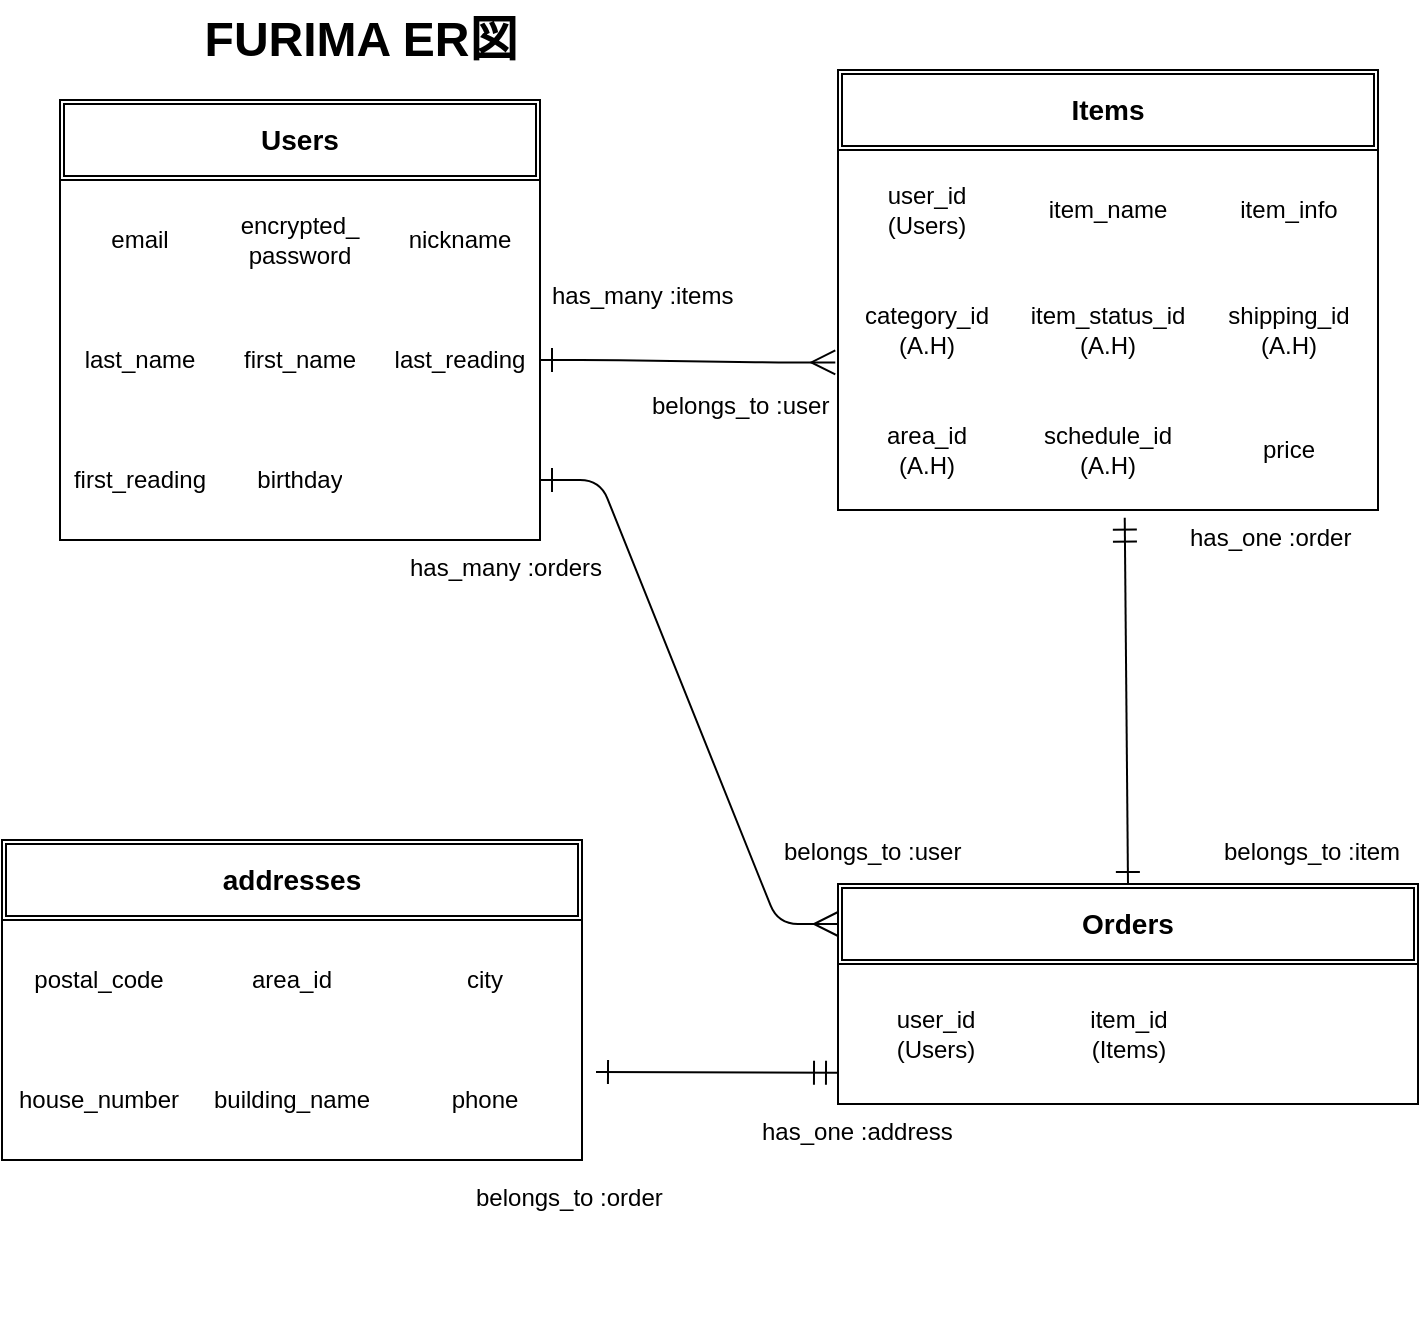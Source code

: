 <mxfile>
    <diagram id="2zcKXW8fC0FwvrSc-nui" name="ページ1">
        <mxGraphModel dx="1139" dy="660" grid="1" gridSize="11" guides="1" tooltips="1" connect="1" arrows="1" fold="1" page="1" pageScale="1" pageWidth="827" pageHeight="1169" math="0" shadow="0">
            <root>
                <mxCell id="0"/>
                <mxCell id="1" parent="0"/>
                <mxCell id="104" value="" style="group" parent="1" vertex="1" connectable="0">
                    <mxGeometry x="40" y="70" width="380" height="250" as="geometry"/>
                </mxCell>
                <mxCell id="90" value="" style="shape=table;html=1;whiteSpace=wrap;startSize=0;container=1;collapsible=0;childLayout=tableLayout;columnLines=0;rowLines=0;" parent="104" vertex="1">
                    <mxGeometry y="40" width="240" height="180" as="geometry"/>
                </mxCell>
                <mxCell id="91" value="" style="shape=partialRectangle;html=1;whiteSpace=wrap;collapsible=0;dropTarget=0;pointerEvents=0;fillColor=none;top=0;left=0;bottom=0;right=0;points=[[0,0.5],[1,0.5]];portConstraint=eastwest;" parent="90" vertex="1">
                    <mxGeometry width="240" height="60" as="geometry"/>
                </mxCell>
                <mxCell id="92" value="email" style="shape=partialRectangle;html=1;whiteSpace=wrap;connectable=0;fillColor=none;top=0;left=0;bottom=0;right=0;overflow=hidden;" parent="91" vertex="1">
                    <mxGeometry width="80" height="60" as="geometry"/>
                </mxCell>
                <mxCell id="93" value="encrypted_&lt;br&gt;password" style="shape=partialRectangle;html=1;whiteSpace=wrap;connectable=0;fillColor=none;top=0;left=0;bottom=0;right=0;overflow=hidden;" parent="91" vertex="1">
                    <mxGeometry x="80" width="80" height="60" as="geometry"/>
                </mxCell>
                <mxCell id="94" value="nickname" style="shape=partialRectangle;html=1;whiteSpace=wrap;connectable=0;fillColor=none;top=0;left=0;bottom=0;right=0;overflow=hidden;" parent="91" vertex="1">
                    <mxGeometry x="160" width="80" height="60" as="geometry"/>
                </mxCell>
                <mxCell id="95" value="" style="shape=partialRectangle;html=1;whiteSpace=wrap;collapsible=0;dropTarget=0;pointerEvents=0;fillColor=none;top=0;left=0;bottom=0;right=0;points=[[0,0.5],[1,0.5]];portConstraint=eastwest;" parent="90" vertex="1">
                    <mxGeometry y="60" width="240" height="60" as="geometry"/>
                </mxCell>
                <mxCell id="96" value="last_name" style="shape=partialRectangle;html=1;whiteSpace=wrap;connectable=0;fillColor=none;top=0;left=0;bottom=0;right=0;overflow=hidden;" parent="95" vertex="1">
                    <mxGeometry width="80" height="60" as="geometry"/>
                </mxCell>
                <mxCell id="97" value="first_name" style="shape=partialRectangle;html=1;whiteSpace=wrap;connectable=0;fillColor=none;top=0;left=0;bottom=0;right=0;overflow=hidden;" parent="95" vertex="1">
                    <mxGeometry x="80" width="80" height="60" as="geometry"/>
                </mxCell>
                <mxCell id="98" value="last_reading" style="shape=partialRectangle;html=1;whiteSpace=wrap;connectable=0;fillColor=none;top=0;left=0;bottom=0;right=0;overflow=hidden;" parent="95" vertex="1">
                    <mxGeometry x="160" width="80" height="60" as="geometry"/>
                </mxCell>
                <mxCell id="99" value="" style="shape=partialRectangle;html=1;whiteSpace=wrap;collapsible=0;dropTarget=0;pointerEvents=0;fillColor=none;top=0;left=0;bottom=0;right=0;points=[[0,0.5],[1,0.5]];portConstraint=eastwest;" parent="90" vertex="1">
                    <mxGeometry y="120" width="240" height="60" as="geometry"/>
                </mxCell>
                <mxCell id="100" value="first_reading" style="shape=partialRectangle;html=1;whiteSpace=wrap;connectable=0;fillColor=none;top=0;left=0;bottom=0;right=0;overflow=hidden;" parent="99" vertex="1">
                    <mxGeometry width="80" height="60" as="geometry"/>
                </mxCell>
                <mxCell id="101" value="birthday" style="shape=partialRectangle;html=1;whiteSpace=wrap;connectable=0;fillColor=none;top=0;left=0;bottom=0;right=0;overflow=hidden;" parent="99" vertex="1">
                    <mxGeometry x="80" width="80" height="60" as="geometry"/>
                </mxCell>
                <mxCell id="102" value="" style="shape=partialRectangle;html=1;whiteSpace=wrap;connectable=0;fillColor=none;top=0;left=0;bottom=0;right=0;overflow=hidden;" parent="99" vertex="1">
                    <mxGeometry x="160" width="80" height="60" as="geometry"/>
                </mxCell>
                <mxCell id="103" value="Users" style="shape=ext;double=1;rounded=0;whiteSpace=wrap;html=1;fontSize=14;fontStyle=1" parent="104" vertex="1">
                    <mxGeometry width="240" height="40" as="geometry"/>
                </mxCell>
                <mxCell id="153" value="has_many :items" style="text;strokeColor=none;fillColor=none;spacingLeft=4;spacingRight=4;overflow=hidden;rotatable=0;points=[[0,0.5],[1,0.5]];portConstraint=eastwest;fontSize=12;" parent="104" vertex="1">
                    <mxGeometry x="240" y="84" width="112" height="30" as="geometry"/>
                </mxCell>
                <mxCell id="154" value="belongs_to :user" style="text;strokeColor=none;fillColor=none;spacingLeft=4;spacingRight=4;overflow=hidden;rotatable=0;points=[[0,0.5],[1,0.5]];portConstraint=eastwest;fontSize=12;fontStyle=0" parent="104" vertex="1">
                    <mxGeometry x="290" y="139" width="112" height="30" as="geometry"/>
                </mxCell>
                <mxCell id="156" value="has_many :orders" style="text;strokeColor=none;fillColor=none;spacingLeft=4;spacingRight=4;overflow=hidden;rotatable=0;points=[[0,0.5],[1,0.5]];portConstraint=eastwest;fontSize=12;" parent="104" vertex="1">
                    <mxGeometry x="169" y="220" width="112" height="30" as="geometry"/>
                </mxCell>
                <mxCell id="105" value="" style="group" parent="1" vertex="1" connectable="0">
                    <mxGeometry x="429" y="55" width="270" height="220" as="geometry"/>
                </mxCell>
                <mxCell id="106" value="" style="shape=table;html=1;whiteSpace=wrap;startSize=0;container=1;collapsible=0;childLayout=tableLayout;columnLines=0;rowLines=0;" parent="105" vertex="1">
                    <mxGeometry y="40" width="270" height="180" as="geometry"/>
                </mxCell>
                <mxCell id="107" value="" style="shape=partialRectangle;html=1;whiteSpace=wrap;collapsible=0;dropTarget=0;pointerEvents=0;fillColor=none;top=0;left=0;bottom=0;right=0;points=[[0,0.5],[1,0.5]];portConstraint=eastwest;" parent="106" vertex="1">
                    <mxGeometry width="270" height="60" as="geometry"/>
                </mxCell>
                <mxCell id="108" value="user_id&lt;br&gt;(Users)" style="shape=partialRectangle;html=1;whiteSpace=wrap;connectable=0;fillColor=none;top=0;left=0;bottom=0;right=0;overflow=hidden;" parent="107" vertex="1">
                    <mxGeometry width="89" height="60" as="geometry"/>
                </mxCell>
                <mxCell id="109" value="item_name" style="shape=partialRectangle;html=1;whiteSpace=wrap;connectable=0;fillColor=none;top=0;left=0;bottom=0;right=0;overflow=hidden;" parent="107" vertex="1">
                    <mxGeometry x="89" width="92" height="60" as="geometry"/>
                </mxCell>
                <mxCell id="110" value="item_info" style="shape=partialRectangle;html=1;whiteSpace=wrap;connectable=0;fillColor=none;top=0;left=0;bottom=0;right=0;overflow=hidden;" parent="107" vertex="1">
                    <mxGeometry x="181" width="89" height="60" as="geometry"/>
                </mxCell>
                <mxCell id="111" value="" style="shape=partialRectangle;html=1;whiteSpace=wrap;collapsible=0;dropTarget=0;pointerEvents=0;fillColor=none;top=0;left=0;bottom=0;right=0;points=[[0,0.5],[1,0.5]];portConstraint=eastwest;" parent="106" vertex="1">
                    <mxGeometry y="60" width="270" height="60" as="geometry"/>
                </mxCell>
                <mxCell id="112" value="category_id&lt;br&gt;(A.H)" style="shape=partialRectangle;html=1;whiteSpace=wrap;connectable=0;fillColor=none;top=0;left=0;bottom=0;right=0;overflow=hidden;" parent="111" vertex="1">
                    <mxGeometry width="89" height="60" as="geometry"/>
                </mxCell>
                <mxCell id="113" value="item_status_id&lt;br&gt;(A.H)" style="shape=partialRectangle;html=1;whiteSpace=wrap;connectable=0;fillColor=none;top=0;left=0;bottom=0;right=0;overflow=hidden;" parent="111" vertex="1">
                    <mxGeometry x="89" width="92" height="60" as="geometry"/>
                </mxCell>
                <mxCell id="114" value="shipping_id&lt;br&gt;(A.H)" style="shape=partialRectangle;html=1;whiteSpace=wrap;connectable=0;fillColor=none;top=0;left=0;bottom=0;right=0;overflow=hidden;" parent="111" vertex="1">
                    <mxGeometry x="181" width="89" height="60" as="geometry"/>
                </mxCell>
                <mxCell id="135" style="shape=partialRectangle;html=1;whiteSpace=wrap;collapsible=0;dropTarget=0;pointerEvents=0;fillColor=none;top=0;left=0;bottom=0;right=0;points=[[0,0.5],[1,0.5]];portConstraint=eastwest;" parent="106" vertex="1">
                    <mxGeometry y="120" width="270" height="60" as="geometry"/>
                </mxCell>
                <mxCell id="136" value="area_id&lt;br&gt;(A.H)" style="shape=partialRectangle;html=1;whiteSpace=wrap;connectable=0;fillColor=none;top=0;left=0;bottom=0;right=0;overflow=hidden;" parent="135" vertex="1">
                    <mxGeometry width="89" height="60" as="geometry"/>
                </mxCell>
                <mxCell id="137" value="schedule_id&lt;br&gt;(A.H)" style="shape=partialRectangle;html=1;whiteSpace=wrap;connectable=0;fillColor=none;top=0;left=0;bottom=0;right=0;overflow=hidden;" parent="135" vertex="1">
                    <mxGeometry x="89" width="92" height="60" as="geometry"/>
                </mxCell>
                <mxCell id="138" value="price" style="shape=partialRectangle;html=1;whiteSpace=wrap;connectable=0;fillColor=none;top=0;left=0;bottom=0;right=0;overflow=hidden;" parent="135" vertex="1">
                    <mxGeometry x="181" width="89" height="60" as="geometry"/>
                </mxCell>
                <mxCell id="119" value="Items" style="shape=ext;double=1;rounded=0;whiteSpace=wrap;html=1;fontStyle=1;fontSize=14;" parent="105" vertex="1">
                    <mxGeometry width="270" height="40" as="geometry"/>
                </mxCell>
                <mxCell id="120" value="" style="group" parent="1" vertex="1" connectable="0">
                    <mxGeometry x="429" y="462" width="290" height="220" as="geometry"/>
                </mxCell>
                <mxCell id="121" value="" style="shape=table;html=1;whiteSpace=wrap;startSize=0;container=1;collapsible=0;childLayout=tableLayout;columnLines=0;rowLines=0;" parent="120" vertex="1">
                    <mxGeometry y="40" width="290" height="70" as="geometry"/>
                </mxCell>
                <mxCell id="130" value="" style="shape=partialRectangle;html=1;whiteSpace=wrap;collapsible=0;dropTarget=0;pointerEvents=0;fillColor=none;top=0;left=0;bottom=0;right=0;points=[[0,0.5],[1,0.5]];portConstraint=eastwest;" parent="121" vertex="1">
                    <mxGeometry width="290" height="70" as="geometry"/>
                </mxCell>
                <mxCell id="131" value="user_id&lt;br&gt;(Users)" style="shape=partialRectangle;html=1;whiteSpace=wrap;connectable=0;fillColor=none;top=0;left=0;bottom=0;right=0;overflow=hidden;" parent="130" vertex="1">
                    <mxGeometry width="98" height="70" as="geometry"/>
                </mxCell>
                <mxCell id="132" value="item_id&lt;br&gt;(Items)" style="shape=partialRectangle;html=1;whiteSpace=wrap;connectable=0;fillColor=none;top=0;left=0;bottom=0;right=0;overflow=hidden;" parent="130" vertex="1">
                    <mxGeometry x="98" width="95" height="70" as="geometry"/>
                </mxCell>
                <mxCell id="133" value="" style="shape=partialRectangle;html=1;whiteSpace=wrap;connectable=0;fillColor=none;top=0;left=0;bottom=0;right=0;overflow=hidden;" parent="130" vertex="1">
                    <mxGeometry x="193" width="97" height="70" as="geometry"/>
                </mxCell>
                <mxCell id="134" value="Orders" style="shape=ext;double=1;rounded=0;whiteSpace=wrap;html=1;fontStyle=1;fontSize=14;" parent="120" vertex="1">
                    <mxGeometry width="290.0" height="40" as="geometry"/>
                </mxCell>
                <mxCell id="181" value="has_one :address" style="text;strokeColor=none;fillColor=none;spacingLeft=4;spacingRight=4;overflow=hidden;rotatable=0;points=[[0,0.5],[1,0.5]];portConstraint=eastwest;fontSize=12;" parent="120" vertex="1">
                    <mxGeometry x="-44" y="110" width="121" height="30" as="geometry"/>
                </mxCell>
                <mxCell id="143" value="FURIMA ER図" style="text;strokeColor=none;fillColor=none;html=1;fontSize=24;fontStyle=1;verticalAlign=middle;align=center;" parent="1" vertex="1">
                    <mxGeometry x="85" y="20" width="210" height="40" as="geometry"/>
                </mxCell>
                <mxCell id="146" value="" style="edgeStyle=entityRelationEdgeStyle;fontSize=12;html=1;endArrow=ERmany;exitX=1;exitY=0.5;exitDx=0;exitDy=0;startArrow=ERone;startFill=0;endSize=10;startSize=10;endFill=0;entryX=-0.005;entryY=0.77;entryDx=0;entryDy=0;entryPerimeter=0;" parent="1" source="95" target="111" edge="1">
                    <mxGeometry width="100" height="100" relative="1" as="geometry">
                        <mxPoint x="310" y="300" as="sourcePoint"/>
                        <mxPoint x="410" y="200" as="targetPoint"/>
                    </mxGeometry>
                </mxCell>
                <mxCell id="148" value="" style="endArrow=ERone;html=1;rounded=0;exitX=0.531;exitY=1.064;exitDx=0;exitDy=0;exitPerimeter=0;startArrow=ERmandOne;startFill=0;endSize=10;endFill=0;startSize=10;entryX=0.5;entryY=0;entryDx=0;entryDy=0;" parent="1" source="135" target="134" edge="1">
                    <mxGeometry relative="1" as="geometry">
                        <mxPoint x="175.56" y="294.14" as="sourcePoint"/>
                        <mxPoint x="176" y="363" as="targetPoint"/>
                    </mxGeometry>
                </mxCell>
                <mxCell id="151" value="belongs_to :item" style="text;strokeColor=none;fillColor=none;spacingLeft=4;spacingRight=4;overflow=hidden;rotatable=0;points=[[0,0.5],[1,0.5]];portConstraint=eastwest;fontSize=12;" parent="1" vertex="1">
                    <mxGeometry x="616" y="432" width="100" height="30" as="geometry"/>
                </mxCell>
                <mxCell id="152" value="has_one :order" style="text;strokeColor=none;fillColor=none;spacingLeft=4;spacingRight=4;overflow=hidden;rotatable=0;points=[[0,0.5],[1,0.5]];portConstraint=eastwest;fontSize=12;" parent="1" vertex="1">
                    <mxGeometry x="599" y="275" width="100" height="30" as="geometry"/>
                </mxCell>
                <mxCell id="155" value="belongs_to :user" style="text;strokeColor=none;fillColor=none;spacingLeft=4;spacingRight=4;overflow=hidden;rotatable=0;points=[[0,0.5],[1,0.5]];portConstraint=eastwest;fontSize=12;fontStyle=0" parent="1" vertex="1">
                    <mxGeometry x="396" y="432" width="112" height="30" as="geometry"/>
                </mxCell>
                <mxCell id="162" value="" style="group" parent="1" vertex="1" connectable="0">
                    <mxGeometry x="11" y="440" width="343" height="220" as="geometry"/>
                </mxCell>
                <mxCell id="163" value="" style="shape=table;html=1;whiteSpace=wrap;startSize=0;container=1;collapsible=0;childLayout=tableLayout;columnLines=0;rowLines=0;" parent="162" vertex="1">
                    <mxGeometry y="40" width="290.0" height="120" as="geometry"/>
                </mxCell>
                <mxCell id="164" value="" style="shape=partialRectangle;html=1;whiteSpace=wrap;collapsible=0;dropTarget=0;pointerEvents=0;fillColor=none;top=0;left=0;bottom=0;right=0;points=[[0,0.5],[1,0.5]];portConstraint=eastwest;" parent="163" vertex="1">
                    <mxGeometry width="290.0" height="60" as="geometry"/>
                </mxCell>
                <mxCell id="165" value="postal_code" style="shape=partialRectangle;html=1;whiteSpace=wrap;connectable=0;fillColor=none;top=0;left=0;bottom=0;right=0;overflow=hidden;" parent="164" vertex="1">
                    <mxGeometry width="97" height="60" as="geometry"/>
                </mxCell>
                <mxCell id="166" value="area_id" style="shape=partialRectangle;html=1;whiteSpace=wrap;connectable=0;fillColor=none;top=0;left=0;bottom=0;right=0;overflow=hidden;" parent="164" vertex="1">
                    <mxGeometry x="97" width="96" height="60" as="geometry"/>
                </mxCell>
                <mxCell id="167" value="city" style="shape=partialRectangle;html=1;whiteSpace=wrap;connectable=0;fillColor=none;top=0;left=0;bottom=0;right=0;overflow=hidden;" parent="164" vertex="1">
                    <mxGeometry x="193" width="97" height="60" as="geometry"/>
                </mxCell>
                <mxCell id="168" value="" style="shape=partialRectangle;html=1;whiteSpace=wrap;collapsible=0;dropTarget=0;pointerEvents=0;fillColor=none;top=0;left=0;bottom=0;right=0;points=[[0,0.5],[1,0.5]];portConstraint=eastwest;" parent="163" vertex="1">
                    <mxGeometry y="60" width="290.0" height="60" as="geometry"/>
                </mxCell>
                <mxCell id="169" value="house_number" style="shape=partialRectangle;html=1;whiteSpace=wrap;connectable=0;fillColor=none;top=0;left=0;bottom=0;right=0;overflow=hidden;" parent="168" vertex="1">
                    <mxGeometry width="97" height="60" as="geometry"/>
                </mxCell>
                <mxCell id="170" value="building_name" style="shape=partialRectangle;html=1;whiteSpace=wrap;connectable=0;fillColor=none;top=0;left=0;bottom=0;right=0;overflow=hidden;" parent="168" vertex="1">
                    <mxGeometry x="97" width="96" height="60" as="geometry"/>
                </mxCell>
                <mxCell id="171" value="phone" style="shape=partialRectangle;html=1;whiteSpace=wrap;connectable=0;fillColor=none;top=0;left=0;bottom=0;right=0;overflow=hidden;" parent="168" vertex="1">
                    <mxGeometry x="193" width="97" height="60" as="geometry"/>
                </mxCell>
                <mxCell id="176" value="addresses" style="shape=ext;double=1;rounded=0;whiteSpace=wrap;html=1;fontStyle=1;fontSize=14;" parent="162" vertex="1">
                    <mxGeometry width="290.0" height="40" as="geometry"/>
                </mxCell>
                <mxCell id="180" value="belongs_to :order" style="text;strokeColor=none;fillColor=none;spacingLeft=4;spacingRight=4;overflow=hidden;rotatable=0;points=[[0,0.5],[1,0.5]];portConstraint=eastwest;fontSize=12;fontStyle=0" parent="162" vertex="1">
                    <mxGeometry x="231" y="165" width="112" height="30" as="geometry"/>
                </mxCell>
                <mxCell id="178" value="" style="endArrow=ERmandOne;html=1;rounded=0;startArrow=ERone;startFill=0;endFill=0;endSize=10;startSize=10;" parent="1" edge="1">
                    <mxGeometry relative="1" as="geometry">
                        <mxPoint x="308" y="556" as="sourcePoint"/>
                        <mxPoint x="429" y="556.41" as="targetPoint"/>
                    </mxGeometry>
                </mxCell>
                <mxCell id="179" value="" style="edgeStyle=entityRelationEdgeStyle;fontSize=12;html=1;endArrow=ERmany;endFill=0;entryX=0;entryY=0.5;entryDx=0;entryDy=0;startArrow=ERone;startFill=0;endSize=10;startSize=10;exitX=1;exitY=0.5;exitDx=0;exitDy=0;" parent="1" source="99" target="134" edge="1">
                    <mxGeometry width="100" height="100" relative="1" as="geometry">
                        <mxPoint x="286" y="264" as="sourcePoint"/>
                        <mxPoint x="419" y="484" as="targetPoint"/>
                    </mxGeometry>
                </mxCell>
            </root>
        </mxGraphModel>
    </diagram>
</mxfile>